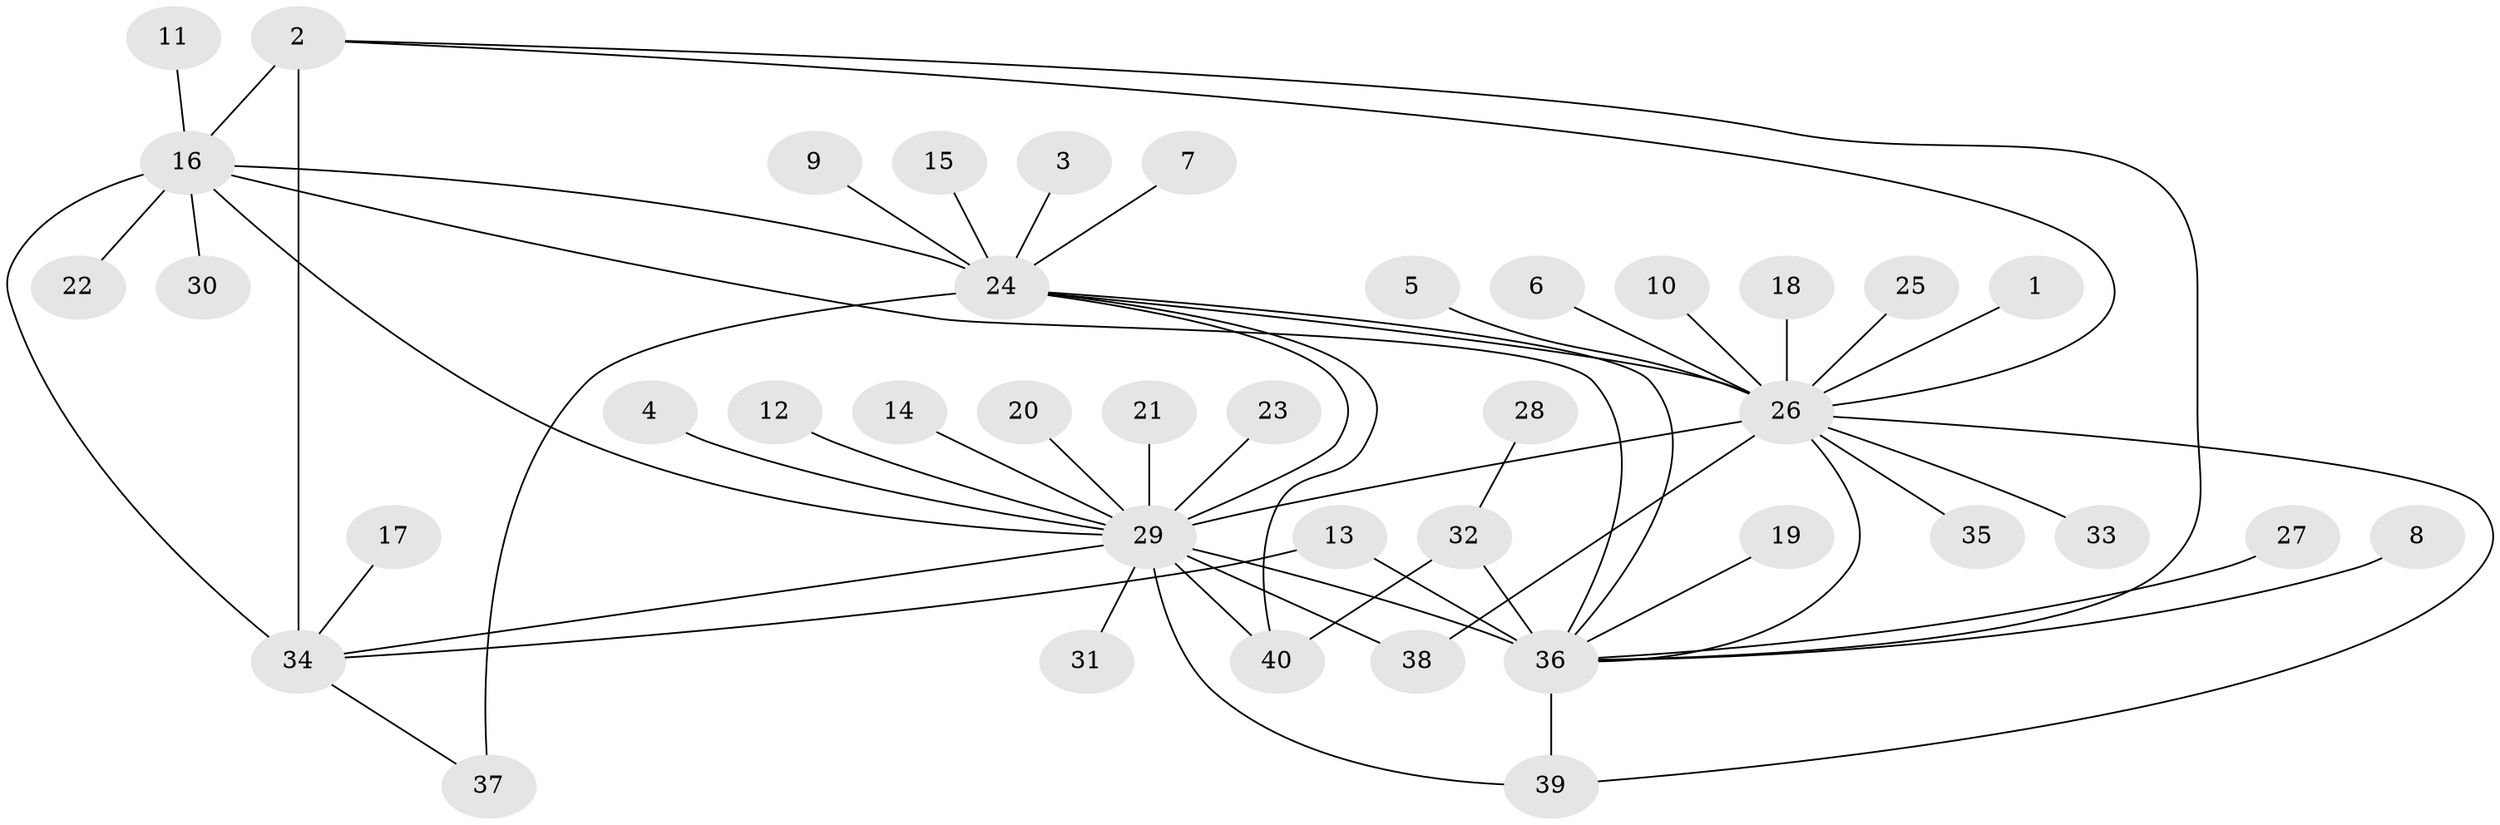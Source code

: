 // original degree distribution, {8: 0.030303030303030304, 9: 0.03787878787878788, 7: 0.03787878787878788, 10: 0.022727272727272728, 5: 0.015151515151515152, 13: 0.007575757575757576, 6: 0.03787878787878788, 11: 0.030303030303030304, 12: 0.015151515151515152, 2: 0.12878787878787878, 1: 0.5833333333333334, 3: 0.045454545454545456, 4: 0.007575757575757576}
// Generated by graph-tools (version 1.1) at 2025/37/03/04/25 23:37:39]
// undirected, 40 vertices, 55 edges
graph export_dot {
  node [color=gray90,style=filled];
  1;
  2;
  3;
  4;
  5;
  6;
  7;
  8;
  9;
  10;
  11;
  12;
  13;
  14;
  15;
  16;
  17;
  18;
  19;
  20;
  21;
  22;
  23;
  24;
  25;
  26;
  27;
  28;
  29;
  30;
  31;
  32;
  33;
  34;
  35;
  36;
  37;
  38;
  39;
  40;
  1 -- 26 [weight=1.0];
  2 -- 16 [weight=1.0];
  2 -- 26 [weight=2.0];
  2 -- 34 [weight=4.0];
  2 -- 36 [weight=1.0];
  3 -- 24 [weight=1.0];
  4 -- 29 [weight=1.0];
  5 -- 26 [weight=1.0];
  6 -- 26 [weight=1.0];
  7 -- 24 [weight=1.0];
  8 -- 36 [weight=1.0];
  9 -- 24 [weight=1.0];
  10 -- 26 [weight=1.0];
  11 -- 16 [weight=1.0];
  12 -- 29 [weight=1.0];
  13 -- 34 [weight=1.0];
  13 -- 36 [weight=1.0];
  14 -- 29 [weight=1.0];
  15 -- 24 [weight=1.0];
  16 -- 22 [weight=1.0];
  16 -- 24 [weight=2.0];
  16 -- 29 [weight=1.0];
  16 -- 30 [weight=1.0];
  16 -- 34 [weight=4.0];
  16 -- 36 [weight=1.0];
  17 -- 34 [weight=1.0];
  18 -- 26 [weight=5.0];
  19 -- 36 [weight=1.0];
  20 -- 29 [weight=1.0];
  21 -- 29 [weight=1.0];
  23 -- 29 [weight=1.0];
  24 -- 26 [weight=1.0];
  24 -- 29 [weight=1.0];
  24 -- 36 [weight=1.0];
  24 -- 37 [weight=5.0];
  24 -- 40 [weight=1.0];
  25 -- 26 [weight=1.0];
  26 -- 29 [weight=1.0];
  26 -- 33 [weight=1.0];
  26 -- 35 [weight=1.0];
  26 -- 36 [weight=1.0];
  26 -- 38 [weight=1.0];
  26 -- 39 [weight=1.0];
  27 -- 36 [weight=1.0];
  28 -- 32 [weight=1.0];
  29 -- 31 [weight=1.0];
  29 -- 34 [weight=1.0];
  29 -- 36 [weight=1.0];
  29 -- 38 [weight=1.0];
  29 -- 39 [weight=1.0];
  29 -- 40 [weight=1.0];
  32 -- 36 [weight=5.0];
  32 -- 40 [weight=1.0];
  34 -- 37 [weight=1.0];
  36 -- 39 [weight=1.0];
}
